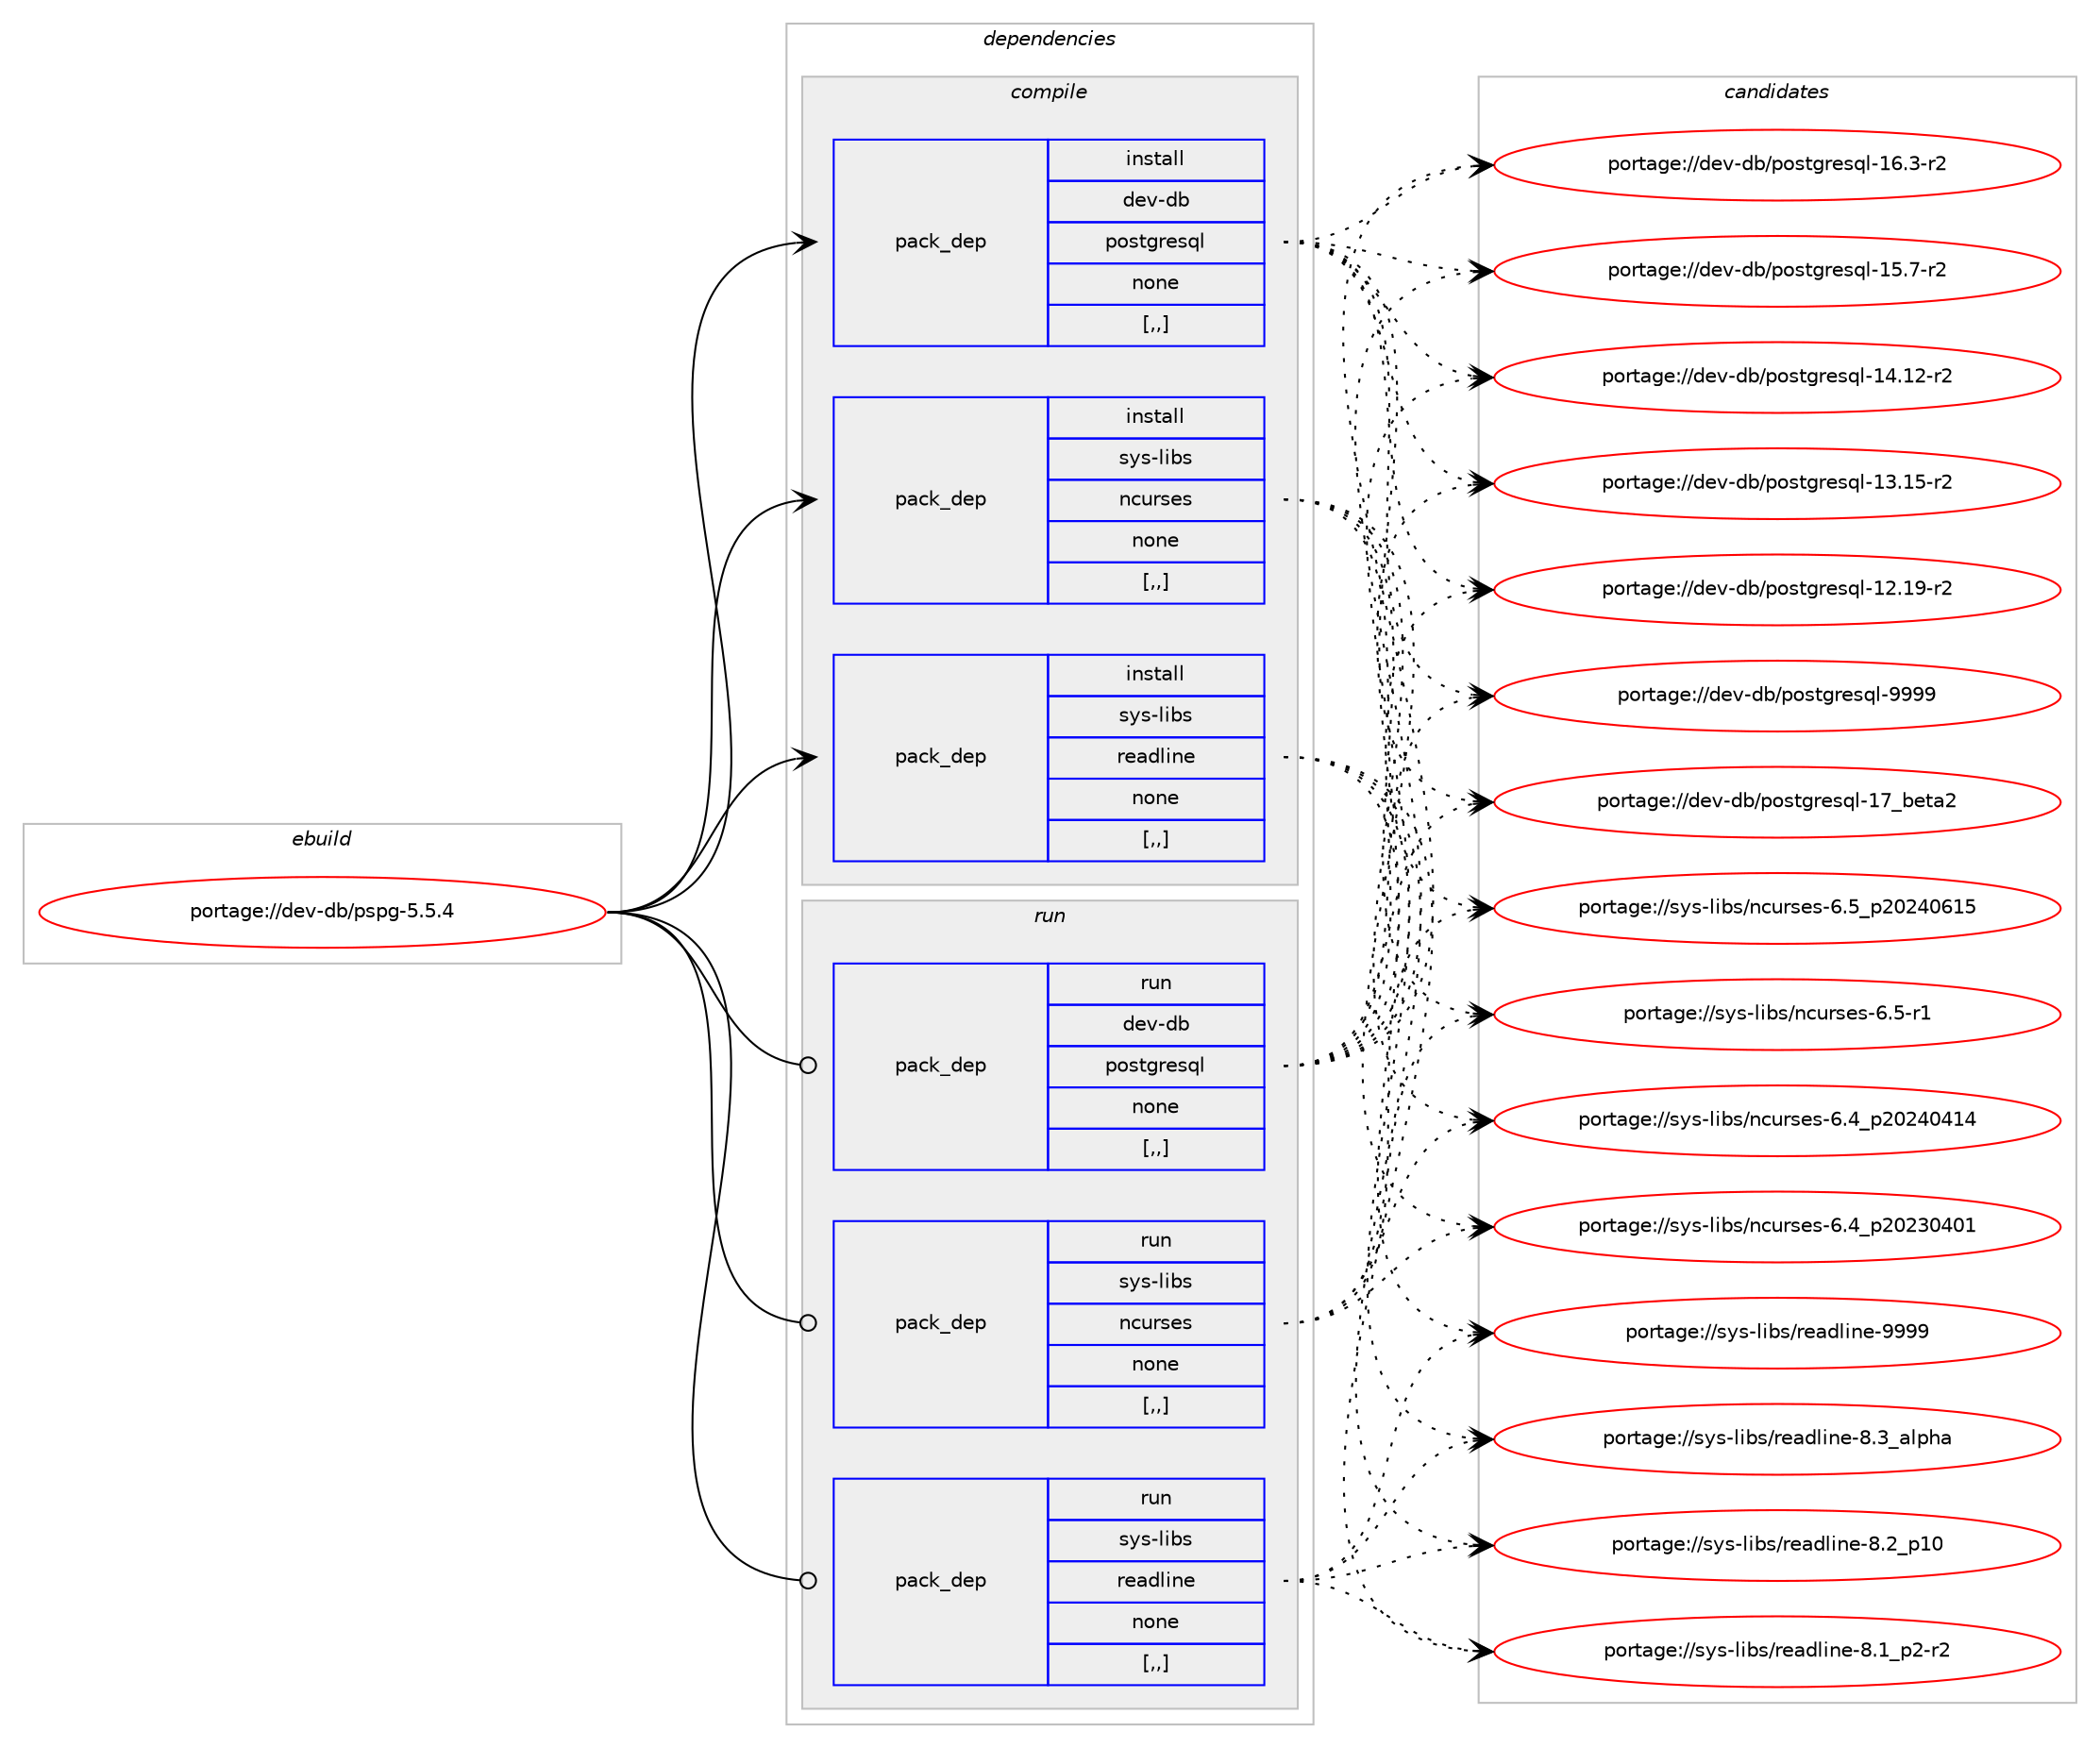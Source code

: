 digraph prolog {

# *************
# Graph options
# *************

newrank=true;
concentrate=true;
compound=true;
graph [rankdir=LR,fontname=Helvetica,fontsize=10,ranksep=1.5];#, ranksep=2.5, nodesep=0.2];
edge  [arrowhead=vee];
node  [fontname=Helvetica,fontsize=10];

# **********
# The ebuild
# **********

subgraph cluster_leftcol {
color=gray;
label=<<i>ebuild</i>>;
id [label="portage://dev-db/pspg-5.5.4", color=red, width=4, href="../dev-db/pspg-5.5.4.svg"];
}

# ****************
# The dependencies
# ****************

subgraph cluster_midcol {
color=gray;
label=<<i>dependencies</i>>;
subgraph cluster_compile {
fillcolor="#eeeeee";
style=filled;
label=<<i>compile</i>>;
subgraph pack51400 {
dependency71173 [label=<<TABLE BORDER="0" CELLBORDER="1" CELLSPACING="0" CELLPADDING="4" WIDTH="220"><TR><TD ROWSPAN="6" CELLPADDING="30">pack_dep</TD></TR><TR><TD WIDTH="110">install</TD></TR><TR><TD>dev-db</TD></TR><TR><TD>postgresql</TD></TR><TR><TD>none</TD></TR><TR><TD>[,,]</TD></TR></TABLE>>, shape=none, color=blue];
}
id:e -> dependency71173:w [weight=20,style="solid",arrowhead="vee"];
subgraph pack51401 {
dependency71174 [label=<<TABLE BORDER="0" CELLBORDER="1" CELLSPACING="0" CELLPADDING="4" WIDTH="220"><TR><TD ROWSPAN="6" CELLPADDING="30">pack_dep</TD></TR><TR><TD WIDTH="110">install</TD></TR><TR><TD>sys-libs</TD></TR><TR><TD>ncurses</TD></TR><TR><TD>none</TD></TR><TR><TD>[,,]</TD></TR></TABLE>>, shape=none, color=blue];
}
id:e -> dependency71174:w [weight=20,style="solid",arrowhead="vee"];
subgraph pack51402 {
dependency71175 [label=<<TABLE BORDER="0" CELLBORDER="1" CELLSPACING="0" CELLPADDING="4" WIDTH="220"><TR><TD ROWSPAN="6" CELLPADDING="30">pack_dep</TD></TR><TR><TD WIDTH="110">install</TD></TR><TR><TD>sys-libs</TD></TR><TR><TD>readline</TD></TR><TR><TD>none</TD></TR><TR><TD>[,,]</TD></TR></TABLE>>, shape=none, color=blue];
}
id:e -> dependency71175:w [weight=20,style="solid",arrowhead="vee"];
}
subgraph cluster_compileandrun {
fillcolor="#eeeeee";
style=filled;
label=<<i>compile and run</i>>;
}
subgraph cluster_run {
fillcolor="#eeeeee";
style=filled;
label=<<i>run</i>>;
subgraph pack51403 {
dependency71176 [label=<<TABLE BORDER="0" CELLBORDER="1" CELLSPACING="0" CELLPADDING="4" WIDTH="220"><TR><TD ROWSPAN="6" CELLPADDING="30">pack_dep</TD></TR><TR><TD WIDTH="110">run</TD></TR><TR><TD>dev-db</TD></TR><TR><TD>postgresql</TD></TR><TR><TD>none</TD></TR><TR><TD>[,,]</TD></TR></TABLE>>, shape=none, color=blue];
}
id:e -> dependency71176:w [weight=20,style="solid",arrowhead="odot"];
subgraph pack51404 {
dependency71177 [label=<<TABLE BORDER="0" CELLBORDER="1" CELLSPACING="0" CELLPADDING="4" WIDTH="220"><TR><TD ROWSPAN="6" CELLPADDING="30">pack_dep</TD></TR><TR><TD WIDTH="110">run</TD></TR><TR><TD>sys-libs</TD></TR><TR><TD>ncurses</TD></TR><TR><TD>none</TD></TR><TR><TD>[,,]</TD></TR></TABLE>>, shape=none, color=blue];
}
id:e -> dependency71177:w [weight=20,style="solid",arrowhead="odot"];
subgraph pack51405 {
dependency71178 [label=<<TABLE BORDER="0" CELLBORDER="1" CELLSPACING="0" CELLPADDING="4" WIDTH="220"><TR><TD ROWSPAN="6" CELLPADDING="30">pack_dep</TD></TR><TR><TD WIDTH="110">run</TD></TR><TR><TD>sys-libs</TD></TR><TR><TD>readline</TD></TR><TR><TD>none</TD></TR><TR><TD>[,,]</TD></TR></TABLE>>, shape=none, color=blue];
}
id:e -> dependency71178:w [weight=20,style="solid",arrowhead="odot"];
}
}

# **************
# The candidates
# **************

subgraph cluster_choices {
rank=same;
color=gray;
label=<<i>candidates</i>>;

subgraph choice51400 {
color=black;
nodesep=1;
choice1001011184510098471121111151161031141011151131084557575757 [label="portage://dev-db/postgresql-9999", color=red, width=4,href="../dev-db/postgresql-9999.svg"];
choice10010111845100984711211111511610311410111511310845495595981011169750 [label="portage://dev-db/postgresql-17_beta2", color=red, width=4,href="../dev-db/postgresql-17_beta2.svg"];
choice10010111845100984711211111511610311410111511310845495446514511450 [label="portage://dev-db/postgresql-16.3-r2", color=red, width=4,href="../dev-db/postgresql-16.3-r2.svg"];
choice10010111845100984711211111511610311410111511310845495346554511450 [label="portage://dev-db/postgresql-15.7-r2", color=red, width=4,href="../dev-db/postgresql-15.7-r2.svg"];
choice1001011184510098471121111151161031141011151131084549524649504511450 [label="portage://dev-db/postgresql-14.12-r2", color=red, width=4,href="../dev-db/postgresql-14.12-r2.svg"];
choice1001011184510098471121111151161031141011151131084549514649534511450 [label="portage://dev-db/postgresql-13.15-r2", color=red, width=4,href="../dev-db/postgresql-13.15-r2.svg"];
choice1001011184510098471121111151161031141011151131084549504649574511450 [label="portage://dev-db/postgresql-12.19-r2", color=red, width=4,href="../dev-db/postgresql-12.19-r2.svg"];
dependency71173:e -> choice1001011184510098471121111151161031141011151131084557575757:w [style=dotted,weight="100"];
dependency71173:e -> choice10010111845100984711211111511610311410111511310845495595981011169750:w [style=dotted,weight="100"];
dependency71173:e -> choice10010111845100984711211111511610311410111511310845495446514511450:w [style=dotted,weight="100"];
dependency71173:e -> choice10010111845100984711211111511610311410111511310845495346554511450:w [style=dotted,weight="100"];
dependency71173:e -> choice1001011184510098471121111151161031141011151131084549524649504511450:w [style=dotted,weight="100"];
dependency71173:e -> choice1001011184510098471121111151161031141011151131084549514649534511450:w [style=dotted,weight="100"];
dependency71173:e -> choice1001011184510098471121111151161031141011151131084549504649574511450:w [style=dotted,weight="100"];
}
subgraph choice51401 {
color=black;
nodesep=1;
choice1151211154510810598115471109911711411510111545544653951125048505248544953 [label="portage://sys-libs/ncurses-6.5_p20240615", color=red, width=4,href="../sys-libs/ncurses-6.5_p20240615.svg"];
choice11512111545108105981154711099117114115101115455446534511449 [label="portage://sys-libs/ncurses-6.5-r1", color=red, width=4,href="../sys-libs/ncurses-6.5-r1.svg"];
choice1151211154510810598115471109911711411510111545544652951125048505248524952 [label="portage://sys-libs/ncurses-6.4_p20240414", color=red, width=4,href="../sys-libs/ncurses-6.4_p20240414.svg"];
choice1151211154510810598115471109911711411510111545544652951125048505148524849 [label="portage://sys-libs/ncurses-6.4_p20230401", color=red, width=4,href="../sys-libs/ncurses-6.4_p20230401.svg"];
dependency71174:e -> choice1151211154510810598115471109911711411510111545544653951125048505248544953:w [style=dotted,weight="100"];
dependency71174:e -> choice11512111545108105981154711099117114115101115455446534511449:w [style=dotted,weight="100"];
dependency71174:e -> choice1151211154510810598115471109911711411510111545544652951125048505248524952:w [style=dotted,weight="100"];
dependency71174:e -> choice1151211154510810598115471109911711411510111545544652951125048505148524849:w [style=dotted,weight="100"];
}
subgraph choice51402 {
color=black;
nodesep=1;
choice115121115451081059811547114101971001081051101014557575757 [label="portage://sys-libs/readline-9999", color=red, width=4,href="../sys-libs/readline-9999.svg"];
choice1151211154510810598115471141019710010810511010145564651959710811210497 [label="portage://sys-libs/readline-8.3_alpha", color=red, width=4,href="../sys-libs/readline-8.3_alpha.svg"];
choice1151211154510810598115471141019710010810511010145564650951124948 [label="portage://sys-libs/readline-8.2_p10", color=red, width=4,href="../sys-libs/readline-8.2_p10.svg"];
choice115121115451081059811547114101971001081051101014556464995112504511450 [label="portage://sys-libs/readline-8.1_p2-r2", color=red, width=4,href="../sys-libs/readline-8.1_p2-r2.svg"];
dependency71175:e -> choice115121115451081059811547114101971001081051101014557575757:w [style=dotted,weight="100"];
dependency71175:e -> choice1151211154510810598115471141019710010810511010145564651959710811210497:w [style=dotted,weight="100"];
dependency71175:e -> choice1151211154510810598115471141019710010810511010145564650951124948:w [style=dotted,weight="100"];
dependency71175:e -> choice115121115451081059811547114101971001081051101014556464995112504511450:w [style=dotted,weight="100"];
}
subgraph choice51403 {
color=black;
nodesep=1;
choice1001011184510098471121111151161031141011151131084557575757 [label="portage://dev-db/postgresql-9999", color=red, width=4,href="../dev-db/postgresql-9999.svg"];
choice10010111845100984711211111511610311410111511310845495595981011169750 [label="portage://dev-db/postgresql-17_beta2", color=red, width=4,href="../dev-db/postgresql-17_beta2.svg"];
choice10010111845100984711211111511610311410111511310845495446514511450 [label="portage://dev-db/postgresql-16.3-r2", color=red, width=4,href="../dev-db/postgresql-16.3-r2.svg"];
choice10010111845100984711211111511610311410111511310845495346554511450 [label="portage://dev-db/postgresql-15.7-r2", color=red, width=4,href="../dev-db/postgresql-15.7-r2.svg"];
choice1001011184510098471121111151161031141011151131084549524649504511450 [label="portage://dev-db/postgresql-14.12-r2", color=red, width=4,href="../dev-db/postgresql-14.12-r2.svg"];
choice1001011184510098471121111151161031141011151131084549514649534511450 [label="portage://dev-db/postgresql-13.15-r2", color=red, width=4,href="../dev-db/postgresql-13.15-r2.svg"];
choice1001011184510098471121111151161031141011151131084549504649574511450 [label="portage://dev-db/postgresql-12.19-r2", color=red, width=4,href="../dev-db/postgresql-12.19-r2.svg"];
dependency71176:e -> choice1001011184510098471121111151161031141011151131084557575757:w [style=dotted,weight="100"];
dependency71176:e -> choice10010111845100984711211111511610311410111511310845495595981011169750:w [style=dotted,weight="100"];
dependency71176:e -> choice10010111845100984711211111511610311410111511310845495446514511450:w [style=dotted,weight="100"];
dependency71176:e -> choice10010111845100984711211111511610311410111511310845495346554511450:w [style=dotted,weight="100"];
dependency71176:e -> choice1001011184510098471121111151161031141011151131084549524649504511450:w [style=dotted,weight="100"];
dependency71176:e -> choice1001011184510098471121111151161031141011151131084549514649534511450:w [style=dotted,weight="100"];
dependency71176:e -> choice1001011184510098471121111151161031141011151131084549504649574511450:w [style=dotted,weight="100"];
}
subgraph choice51404 {
color=black;
nodesep=1;
choice1151211154510810598115471109911711411510111545544653951125048505248544953 [label="portage://sys-libs/ncurses-6.5_p20240615", color=red, width=4,href="../sys-libs/ncurses-6.5_p20240615.svg"];
choice11512111545108105981154711099117114115101115455446534511449 [label="portage://sys-libs/ncurses-6.5-r1", color=red, width=4,href="../sys-libs/ncurses-6.5-r1.svg"];
choice1151211154510810598115471109911711411510111545544652951125048505248524952 [label="portage://sys-libs/ncurses-6.4_p20240414", color=red, width=4,href="../sys-libs/ncurses-6.4_p20240414.svg"];
choice1151211154510810598115471109911711411510111545544652951125048505148524849 [label="portage://sys-libs/ncurses-6.4_p20230401", color=red, width=4,href="../sys-libs/ncurses-6.4_p20230401.svg"];
dependency71177:e -> choice1151211154510810598115471109911711411510111545544653951125048505248544953:w [style=dotted,weight="100"];
dependency71177:e -> choice11512111545108105981154711099117114115101115455446534511449:w [style=dotted,weight="100"];
dependency71177:e -> choice1151211154510810598115471109911711411510111545544652951125048505248524952:w [style=dotted,weight="100"];
dependency71177:e -> choice1151211154510810598115471109911711411510111545544652951125048505148524849:w [style=dotted,weight="100"];
}
subgraph choice51405 {
color=black;
nodesep=1;
choice115121115451081059811547114101971001081051101014557575757 [label="portage://sys-libs/readline-9999", color=red, width=4,href="../sys-libs/readline-9999.svg"];
choice1151211154510810598115471141019710010810511010145564651959710811210497 [label="portage://sys-libs/readline-8.3_alpha", color=red, width=4,href="../sys-libs/readline-8.3_alpha.svg"];
choice1151211154510810598115471141019710010810511010145564650951124948 [label="portage://sys-libs/readline-8.2_p10", color=red, width=4,href="../sys-libs/readline-8.2_p10.svg"];
choice115121115451081059811547114101971001081051101014556464995112504511450 [label="portage://sys-libs/readline-8.1_p2-r2", color=red, width=4,href="../sys-libs/readline-8.1_p2-r2.svg"];
dependency71178:e -> choice115121115451081059811547114101971001081051101014557575757:w [style=dotted,weight="100"];
dependency71178:e -> choice1151211154510810598115471141019710010810511010145564651959710811210497:w [style=dotted,weight="100"];
dependency71178:e -> choice1151211154510810598115471141019710010810511010145564650951124948:w [style=dotted,weight="100"];
dependency71178:e -> choice115121115451081059811547114101971001081051101014556464995112504511450:w [style=dotted,weight="100"];
}
}

}
